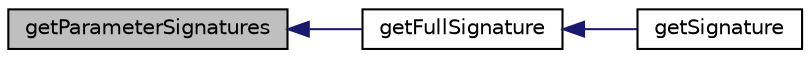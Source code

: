 digraph "getParameterSignatures"
{
  edge [fontname="Helvetica",fontsize="10",labelfontname="Helvetica",labelfontsize="10"];
  node [fontname="Helvetica",fontsize="10",shape=record];
  rankdir="LR";
  Node1 [label="getParameterSignatures",height=0.2,width=0.4,color="black", fillcolor="grey75", style="filled" fontcolor="black"];
  Node1 -> Node2 [dir="back",color="midnightblue",fontsize="10",style="solid",fontname="Helvetica"];
  Node2 [label="getFullSignature",height=0.2,width=0.4,color="black", fillcolor="white", style="filled",URL="$class_simple_reflection.html#a9e5b6d7167aa8683be7e3d79fbe55910"];
  Node2 -> Node3 [dir="back",color="midnightblue",fontsize="10",style="solid",fontname="Helvetica"];
  Node3 [label="getSignature",height=0.2,width=0.4,color="black", fillcolor="white", style="filled",URL="$class_simple_reflection.html#afc352ee7ba0c5a8edbf5fe08e77cd81f"];
}

